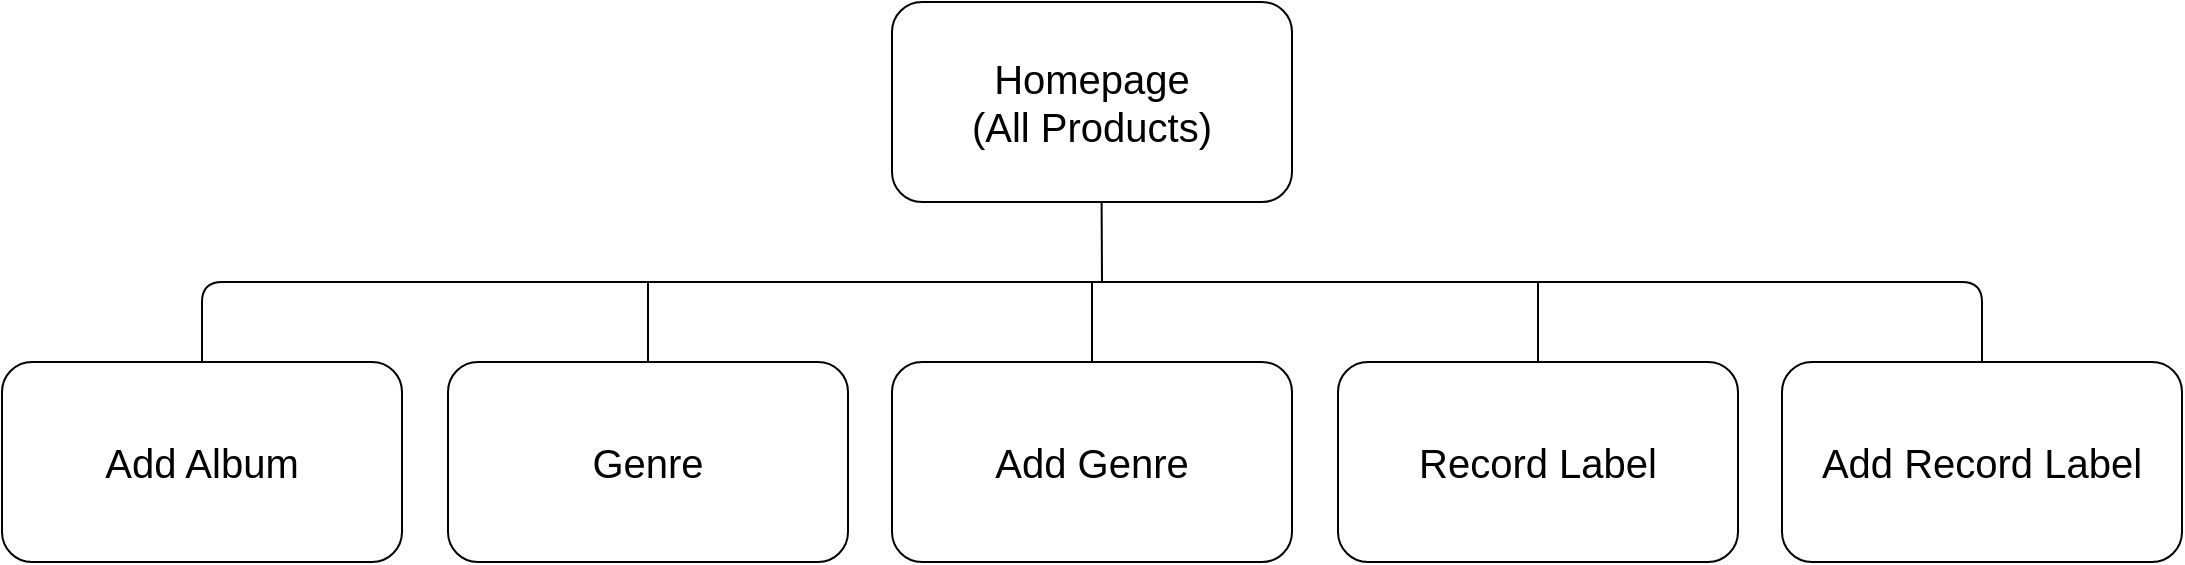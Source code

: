 <mxfile version="10.9.5" type="device"><diagram id="e0IqsI771QP41wRQdcf1" name="Page-1"><mxGraphModel dx="1960" dy="776" grid="1" gridSize="10" guides="1" tooltips="1" connect="1" arrows="1" fold="1" page="1" pageScale="1" pageWidth="827" pageHeight="1169" math="0" shadow="0"><root><mxCell id="0"/><mxCell id="1" parent="0"/><mxCell id="1LL4ZyDK0V49mRsVbRGS-1" value="&lt;font style=&quot;font-size: 20px&quot;&gt;Homepage&lt;br&gt;(All Products)&lt;/font&gt;" style="rounded=1;whiteSpace=wrap;html=1;" vertex="1" parent="1"><mxGeometry x="325" y="80" width="200" height="100" as="geometry"/></mxCell><mxCell id="1LL4ZyDK0V49mRsVbRGS-5" value="&lt;span style=&quot;font-size: 20px&quot;&gt;Add Album&lt;/span&gt;" style="rounded=1;whiteSpace=wrap;html=1;" vertex="1" parent="1"><mxGeometry x="-120" y="260" width="200" height="100" as="geometry"/></mxCell><mxCell id="1LL4ZyDK0V49mRsVbRGS-3" value="&lt;span style=&quot;font-size: 20px ; white-space: normal&quot;&gt;Add Genre&lt;/span&gt;" style="rounded=1;whiteSpace=wrap;html=1;" vertex="1" parent="1"><mxGeometry x="325" y="260" width="200" height="100" as="geometry"/></mxCell><mxCell id="1LL4ZyDK0V49mRsVbRGS-7" value="&lt;span style=&quot;font-size: 20px&quot;&gt;Record Label&lt;/span&gt;" style="rounded=1;whiteSpace=wrap;html=1;" vertex="1" parent="1"><mxGeometry x="548" y="260" width="200" height="100" as="geometry"/></mxCell><mxCell id="1LL4ZyDK0V49mRsVbRGS-8" value="&lt;span style=&quot;font-size: 20px&quot;&gt;Genre&lt;/span&gt;" style="rounded=1;whiteSpace=wrap;html=1;" vertex="1" parent="1"><mxGeometry x="103" y="260" width="200" height="100" as="geometry"/></mxCell><mxCell id="1LL4ZyDK0V49mRsVbRGS-9" value="&lt;font style=&quot;font-size: 20px&quot;&gt;Add Record Label&lt;/font&gt;" style="rounded=1;whiteSpace=wrap;html=1;" vertex="1" parent="1"><mxGeometry x="770" y="260" width="200" height="100" as="geometry"/></mxCell><mxCell id="1LL4ZyDK0V49mRsVbRGS-10" value="" style="endArrow=none;html=1;exitX=0.524;exitY=0.995;exitDx=0;exitDy=0;exitPerimeter=0;" edge="1" parent="1" source="1LL4ZyDK0V49mRsVbRGS-1"><mxGeometry width="50" height="50" relative="1" as="geometry"><mxPoint x="426" y="180" as="sourcePoint"/><mxPoint x="430" y="220" as="targetPoint"/></mxGeometry></mxCell><mxCell id="1LL4ZyDK0V49mRsVbRGS-11" value="" style="endArrow=none;html=1;exitX=0.5;exitY=0;exitDx=0;exitDy=0;" edge="1" parent="1" source="1LL4ZyDK0V49mRsVbRGS-5"><mxGeometry width="50" height="50" relative="1" as="geometry"><mxPoint x="-120" y="430" as="sourcePoint"/><mxPoint x="430" y="220" as="targetPoint"/><Array as="points"><mxPoint x="-20" y="220"/></Array></mxGeometry></mxCell><mxCell id="1LL4ZyDK0V49mRsVbRGS-12" value="" style="endArrow=none;html=1;exitX=0.5;exitY=0;exitDx=0;exitDy=0;" edge="1" parent="1" source="1LL4ZyDK0V49mRsVbRGS-9"><mxGeometry width="50" height="50" relative="1" as="geometry"><mxPoint x="380" y="430" as="sourcePoint"/><mxPoint x="430" y="220" as="targetPoint"/><Array as="points"><mxPoint x="870" y="220"/></Array></mxGeometry></mxCell><mxCell id="1LL4ZyDK0V49mRsVbRGS-13" value="" style="endArrow=none;html=1;entryX=0.5;entryY=0;entryDx=0;entryDy=0;" edge="1" parent="1" target="1LL4ZyDK0V49mRsVbRGS-7"><mxGeometry width="50" height="50" relative="1" as="geometry"><mxPoint x="648" y="220" as="sourcePoint"/><mxPoint x="280" y="380" as="targetPoint"/></mxGeometry></mxCell><mxCell id="1LL4ZyDK0V49mRsVbRGS-14" value="" style="endArrow=none;html=1;entryX=0.5;entryY=0;entryDx=0;entryDy=0;" edge="1" parent="1" target="1LL4ZyDK0V49mRsVbRGS-8"><mxGeometry width="50" height="50" relative="1" as="geometry"><mxPoint x="203" y="220" as="sourcePoint"/><mxPoint x="-70" y="380" as="targetPoint"/></mxGeometry></mxCell><mxCell id="1LL4ZyDK0V49mRsVbRGS-15" value="" style="endArrow=none;html=1;exitX=0.5;exitY=0;exitDx=0;exitDy=0;" edge="1" parent="1" source="1LL4ZyDK0V49mRsVbRGS-3"><mxGeometry width="50" height="50" relative="1" as="geometry"><mxPoint x="-120" y="430" as="sourcePoint"/><mxPoint x="425" y="220" as="targetPoint"/></mxGeometry></mxCell></root></mxGraphModel></diagram></mxfile>